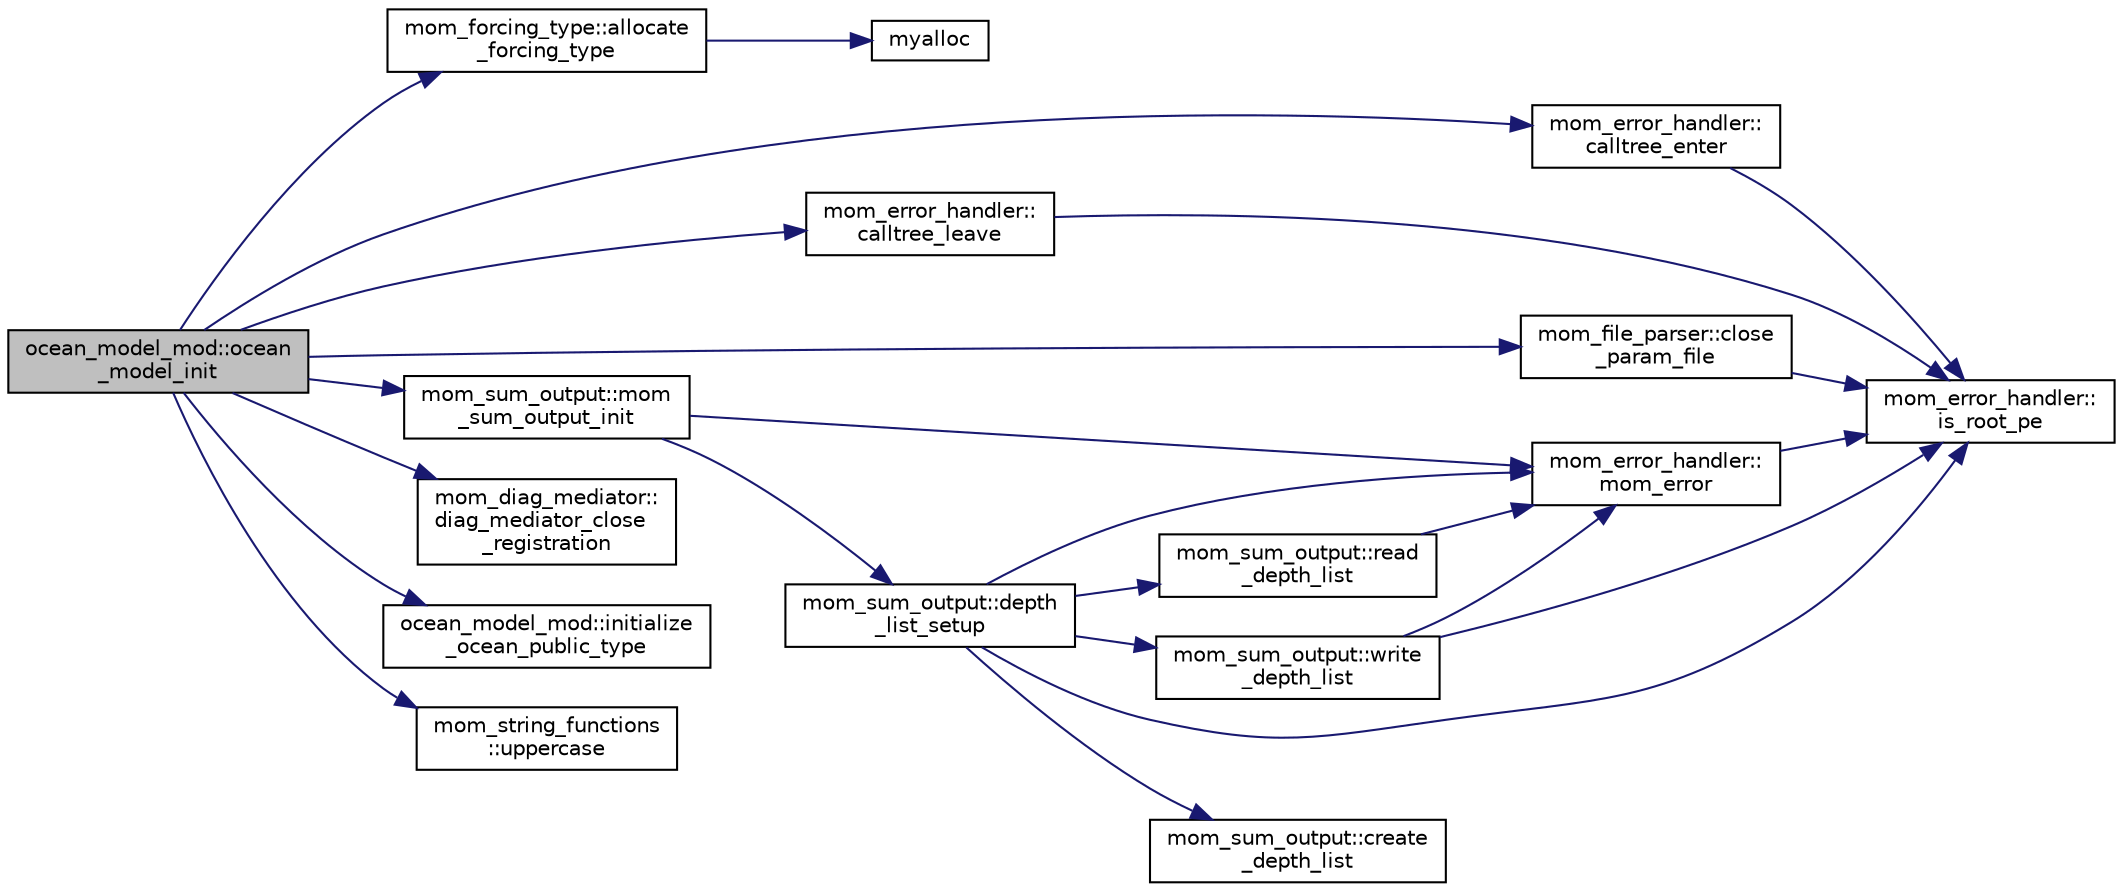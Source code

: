 digraph "ocean_model_mod::ocean_model_init"
{
 // INTERACTIVE_SVG=YES
  edge [fontname="Helvetica",fontsize="10",labelfontname="Helvetica",labelfontsize="10"];
  node [fontname="Helvetica",fontsize="10",shape=record];
  rankdir="LR";
  Node41 [label="ocean_model_mod::ocean\l_model_init",height=0.2,width=0.4,color="black", fillcolor="grey75", style="filled", fontcolor="black"];
  Node41 -> Node42 [color="midnightblue",fontsize="10",style="solid",fontname="Helvetica"];
  Node42 [label="mom_forcing_type::allocate\l_forcing_type",height=0.2,width=0.4,color="black", fillcolor="white", style="filled",URL="$namespacemom__forcing__type.html#a4258a1dc8dc6733eb8269d771efe837d",tooltip="Conditionally allocate fields within the forcing type. "];
  Node42 -> Node43 [color="midnightblue",fontsize="10",style="solid",fontname="Helvetica"];
  Node43 [label="myalloc",height=0.2,width=0.4,color="black", fillcolor="white", style="filled",URL="$MOM__forcing__type_8F90.html#aede7c3d8c91ec3e8a8a3b68824a5e9e8",tooltip="Allocates and zeroes-out array. "];
  Node41 -> Node44 [color="midnightblue",fontsize="10",style="solid",fontname="Helvetica"];
  Node44 [label="mom_error_handler::\lcalltree_enter",height=0.2,width=0.4,color="black", fillcolor="white", style="filled",URL="$namespacemom__error__handler.html#a9cda07a87815f0e5594066162b4345c3",tooltip="Writes a message about entering a subroutine if call tree reporting is active. "];
  Node44 -> Node45 [color="midnightblue",fontsize="10",style="solid",fontname="Helvetica"];
  Node45 [label="mom_error_handler::\lis_root_pe",height=0.2,width=0.4,color="black", fillcolor="white", style="filled",URL="$namespacemom__error__handler.html#ad5f00a53059c72fe2332d1436c80ca71"];
  Node41 -> Node46 [color="midnightblue",fontsize="10",style="solid",fontname="Helvetica"];
  Node46 [label="mom_error_handler::\lcalltree_leave",height=0.2,width=0.4,color="black", fillcolor="white", style="filled",URL="$namespacemom__error__handler.html#a88ea67781e2ed9b73ab7eac8ea5e8578",tooltip="Writes a message about leaving a subroutine if call tree reporting is active. "];
  Node46 -> Node45 [color="midnightblue",fontsize="10",style="solid",fontname="Helvetica"];
  Node41 -> Node47 [color="midnightblue",fontsize="10",style="solid",fontname="Helvetica"];
  Node47 [label="mom_file_parser::close\l_param_file",height=0.2,width=0.4,color="black", fillcolor="white", style="filled",URL="$namespacemom__file__parser.html#a5b47aa31f8cffc5bf495f8d3f2e9c001"];
  Node47 -> Node45 [color="midnightblue",fontsize="10",style="solid",fontname="Helvetica"];
  Node41 -> Node48 [color="midnightblue",fontsize="10",style="solid",fontname="Helvetica"];
  Node48 [label="mom_diag_mediator::\ldiag_mediator_close\l_registration",height=0.2,width=0.4,color="black", fillcolor="white", style="filled",URL="$namespacemom__diag__mediator.html#ab6b7493efa5caee06547dafdba29361b"];
  Node41 -> Node49 [color="midnightblue",fontsize="10",style="solid",fontname="Helvetica"];
  Node49 [label="ocean_model_mod::initialize\l_ocean_public_type",height=0.2,width=0.4,color="black", fillcolor="white", style="filled",URL="$namespaceocean__model__mod.html#af9904808f458a4e8d205b47be7c1e6ef"];
  Node41 -> Node50 [color="midnightblue",fontsize="10",style="solid",fontname="Helvetica"];
  Node50 [label="mom_sum_output::mom\l_sum_output_init",height=0.2,width=0.4,color="black", fillcolor="white", style="filled",URL="$namespacemom__sum__output.html#ab1d2eb6c53a3cdd079ff60f82691fccb"];
  Node50 -> Node51 [color="midnightblue",fontsize="10",style="solid",fontname="Helvetica"];
  Node51 [label="mom_sum_output::depth\l_list_setup",height=0.2,width=0.4,color="black", fillcolor="white", style="filled",URL="$namespacemom__sum__output.html#a6be0bb6885b7df65618f4039d493f5c7",tooltip="This subroutine sets up an ordered list of depths, along with the cross sectional areas at each depth..."];
  Node51 -> Node52 [color="midnightblue",fontsize="10",style="solid",fontname="Helvetica"];
  Node52 [label="mom_sum_output::create\l_depth_list",height=0.2,width=0.4,color="black", fillcolor="white", style="filled",URL="$namespacemom__sum__output.html#a1db5001777c2171a7f3f16122b4bacd1",tooltip="create_depth_list makes an ordered list of depths, along with the cross sectional areas at each depth..."];
  Node51 -> Node45 [color="midnightblue",fontsize="10",style="solid",fontname="Helvetica"];
  Node51 -> Node53 [color="midnightblue",fontsize="10",style="solid",fontname="Helvetica"];
  Node53 [label="mom_error_handler::\lmom_error",height=0.2,width=0.4,color="black", fillcolor="white", style="filled",URL="$namespacemom__error__handler.html#a460cfb79a06c29fc249952c2a3710d67"];
  Node53 -> Node45 [color="midnightblue",fontsize="10",style="solid",fontname="Helvetica"];
  Node51 -> Node54 [color="midnightblue",fontsize="10",style="solid",fontname="Helvetica"];
  Node54 [label="mom_sum_output::read\l_depth_list",height=0.2,width=0.4,color="black", fillcolor="white", style="filled",URL="$namespacemom__sum__output.html#a451f9101467634477df735d1699b538c",tooltip="This subroutine reads in the depth list to the specified file and allocates and sets up CSDL and CSli..."];
  Node54 -> Node53 [color="midnightblue",fontsize="10",style="solid",fontname="Helvetica"];
  Node51 -> Node55 [color="midnightblue",fontsize="10",style="solid",fontname="Helvetica"];
  Node55 [label="mom_sum_output::write\l_depth_list",height=0.2,width=0.4,color="black", fillcolor="white", style="filled",URL="$namespacemom__sum__output.html#a0dc24305437100a7d073a489ff531ec1",tooltip="This subroutine writes out the depth list to the specified file. "];
  Node55 -> Node45 [color="midnightblue",fontsize="10",style="solid",fontname="Helvetica"];
  Node55 -> Node53 [color="midnightblue",fontsize="10",style="solid",fontname="Helvetica"];
  Node50 -> Node53 [color="midnightblue",fontsize="10",style="solid",fontname="Helvetica"];
  Node41 -> Node56 [color="midnightblue",fontsize="10",style="solid",fontname="Helvetica"];
  Node56 [label="mom_string_functions\l::uppercase",height=0.2,width=0.4,color="black", fillcolor="white", style="filled",URL="$namespacemom__string__functions.html#aca148baf726de2f028b7e7baad3c85d4"];
}
